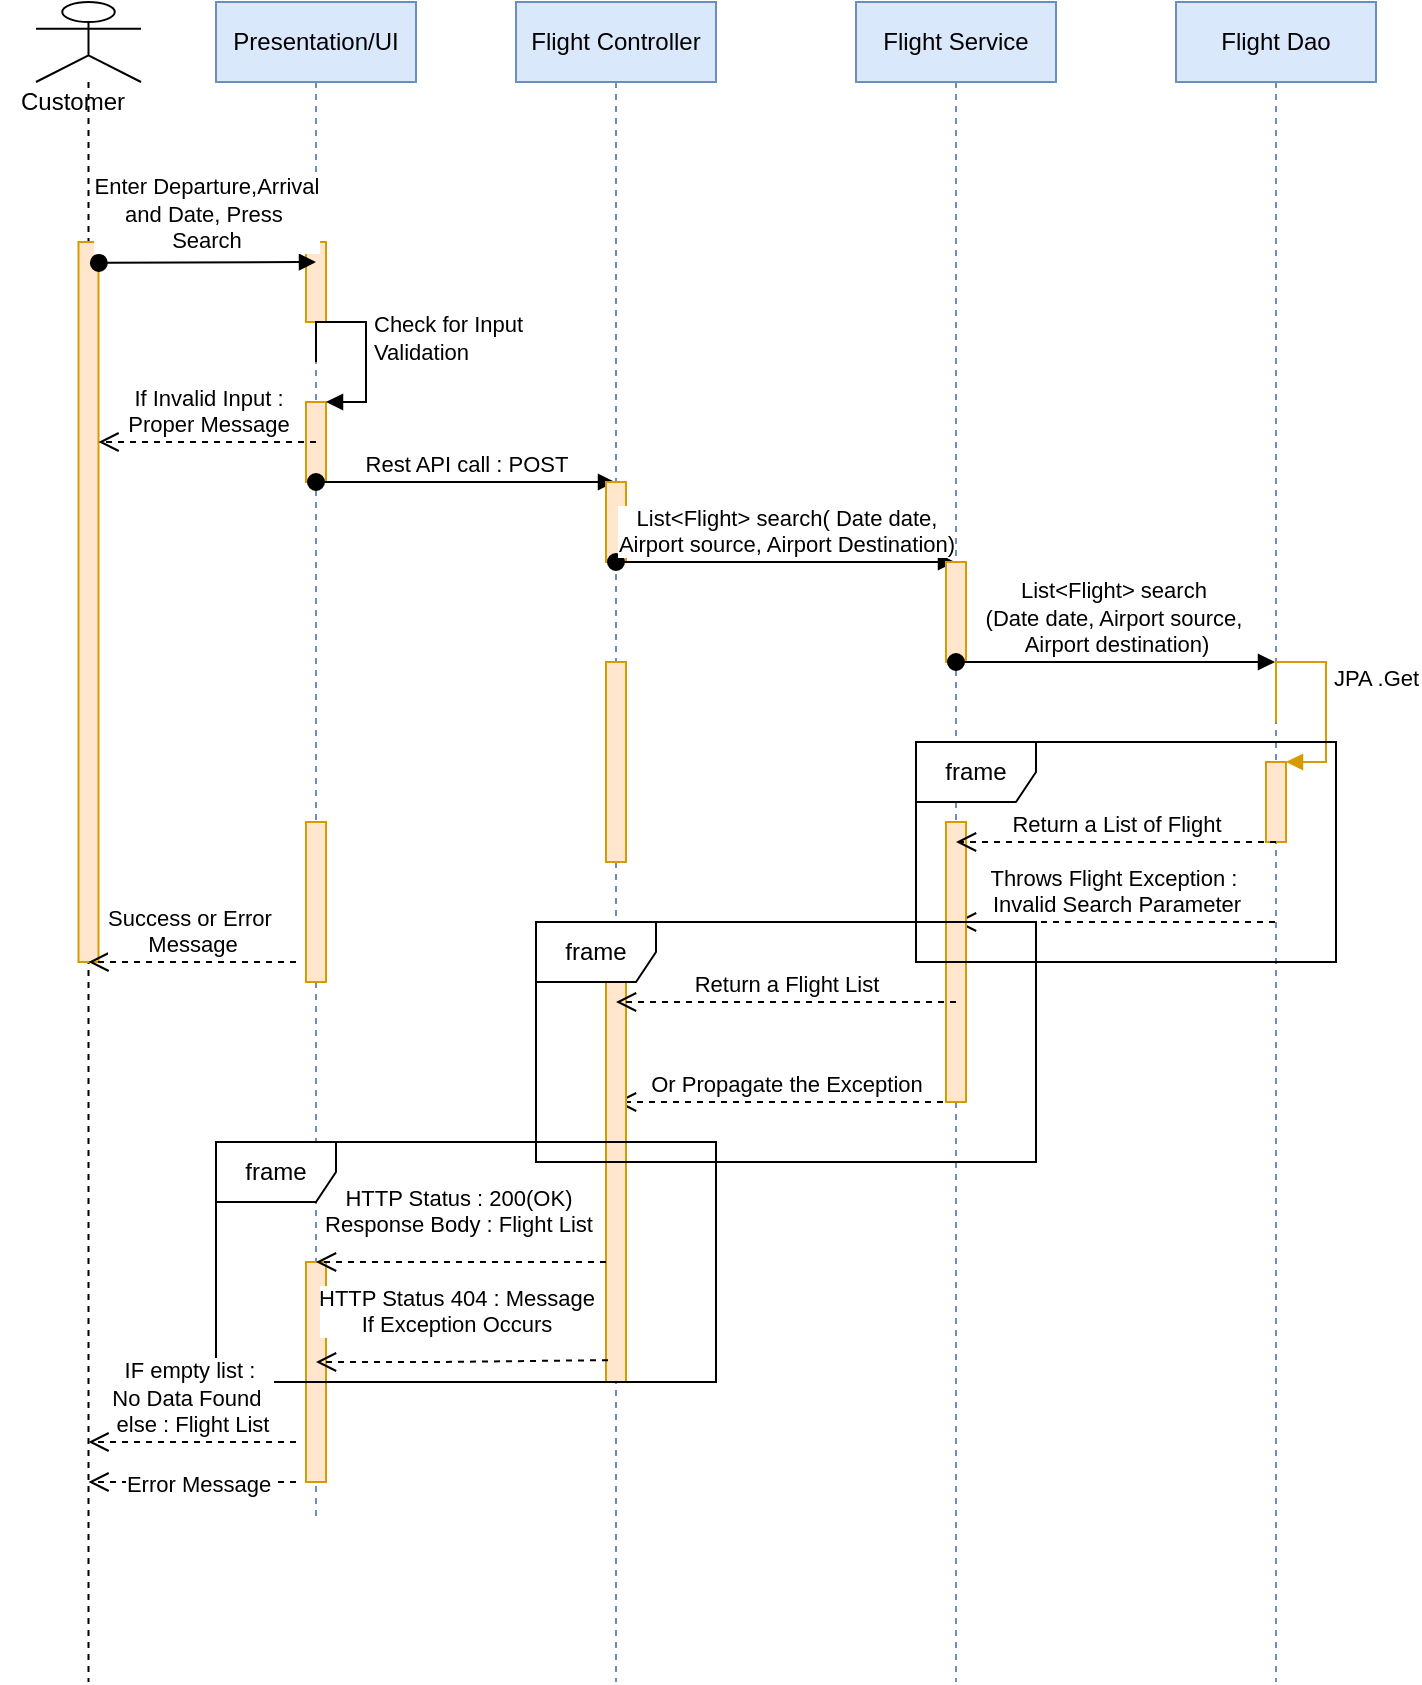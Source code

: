 <mxfile version="12.5.8" type="device"><diagram name="Page-1" id="13e1069c-82ec-6db2-03f1-153e76fe0fe0"><mxGraphModel dx="782" dy="420" grid="1" gridSize="10" guides="1" tooltips="1" connect="1" arrows="1" fold="1" page="1" pageScale="1" pageWidth="1100" pageHeight="850" background="#ffffff" math="0" shadow="0"><root><mxCell id="0"/><mxCell id="1" parent="0"/><mxCell id="0b6bDEIoGC6tNGVfW6Rn-5" value="" style="shape=umlLifeline;participant=umlActor;perimeter=lifelinePerimeter;whiteSpace=wrap;html=1;container=1;collapsible=0;recursiveResize=0;verticalAlign=top;spacingTop=36;labelBackgroundColor=#ffffff;outlineConnect=0;" vertex="1" parent="1"><mxGeometry x="70" y="80" width="52.5" height="840" as="geometry"/></mxCell><mxCell id="0b6bDEIoGC6tNGVfW6Rn-8" value="Customer" style="text;html=1;align=center;verticalAlign=middle;resizable=0;points=[];autosize=1;" vertex="1" parent="0b6bDEIoGC6tNGVfW6Rn-5"><mxGeometry x="-17.5" y="40" width="70" height="20" as="geometry"/></mxCell><mxCell id="0b6bDEIoGC6tNGVfW6Rn-31" value="" style="html=1;points=[];perimeter=orthogonalPerimeter;fillColor=#ffe6cc;strokeColor=#d79b00;" vertex="1" parent="0b6bDEIoGC6tNGVfW6Rn-5"><mxGeometry x="21.25" y="120" width="10" height="360" as="geometry"/></mxCell><mxCell id="0b6bDEIoGC6tNGVfW6Rn-9" value="Presentation/UI" style="shape=umlLifeline;perimeter=lifelinePerimeter;whiteSpace=wrap;html=1;container=1;collapsible=0;recursiveResize=0;outlineConnect=0;fillColor=#dae8fc;strokeColor=#6c8ebf;" vertex="1" parent="1"><mxGeometry x="160" y="80" width="100" height="760" as="geometry"/></mxCell><mxCell id="0b6bDEIoGC6tNGVfW6Rn-16" value="" style="html=1;points=[];perimeter=orthogonalPerimeter;fillColor=#ffe6cc;strokeColor=#d79b00;" vertex="1" parent="0b6bDEIoGC6tNGVfW6Rn-9"><mxGeometry x="45" y="120" width="10" height="40" as="geometry"/></mxCell><mxCell id="0b6bDEIoGC6tNGVfW6Rn-37" value="" style="html=1;points=[];perimeter=orthogonalPerimeter;fillColor=#ffe6cc;strokeColor=#d79b00;" vertex="1" parent="0b6bDEIoGC6tNGVfW6Rn-9"><mxGeometry x="45" y="410" width="10" height="80" as="geometry"/></mxCell><mxCell id="0b6bDEIoGC6tNGVfW6Rn-51" value="" style="html=1;points=[];perimeter=orthogonalPerimeter;fillColor=#ffe6cc;strokeColor=#d79b00;" vertex="1" parent="0b6bDEIoGC6tNGVfW6Rn-9"><mxGeometry x="45" y="200" width="10" height="40" as="geometry"/></mxCell><mxCell id="0b6bDEIoGC6tNGVfW6Rn-52" value="Check for Input&lt;br&gt;Validation" style="edgeStyle=orthogonalEdgeStyle;html=1;align=left;spacingLeft=2;endArrow=block;rounded=0;entryX=1;entryY=0;" edge="1" target="0b6bDEIoGC6tNGVfW6Rn-51" parent="0b6bDEIoGC6tNGVfW6Rn-9"><mxGeometry relative="1" as="geometry"><mxPoint x="50" y="180" as="sourcePoint"/><Array as="points"><mxPoint x="50" y="160"/><mxPoint x="75" y="160"/><mxPoint x="75" y="200"/></Array></mxGeometry></mxCell><mxCell id="0b6bDEIoGC6tNGVfW6Rn-58" value="Rest API call : POST" style="html=1;verticalAlign=bottom;startArrow=oval;startFill=1;endArrow=block;startSize=8;" edge="1" parent="0b6bDEIoGC6tNGVfW6Rn-9" target="0b6bDEIoGC6tNGVfW6Rn-10"><mxGeometry width="60" relative="1" as="geometry"><mxPoint x="50" y="240" as="sourcePoint"/><mxPoint x="110" y="240" as="targetPoint"/></mxGeometry></mxCell><mxCell id="0b6bDEIoGC6tNGVfW6Rn-82" value="" style="html=1;points=[];perimeter=orthogonalPerimeter;fillColor=#ffe6cc;strokeColor=#d79b00;" vertex="1" parent="0b6bDEIoGC6tNGVfW6Rn-9"><mxGeometry x="45" y="630" width="10" height="110" as="geometry"/></mxCell><mxCell id="0b6bDEIoGC6tNGVfW6Rn-10" value="Flight Controller" style="shape=umlLifeline;perimeter=lifelinePerimeter;whiteSpace=wrap;html=1;container=1;collapsible=0;recursiveResize=0;outlineConnect=0;fillColor=#dae8fc;strokeColor=#6c8ebf;" vertex="1" parent="1"><mxGeometry x="310" y="80" width="100" height="840" as="geometry"/></mxCell><mxCell id="0b6bDEIoGC6tNGVfW6Rn-29" value="" style="html=1;points=[];perimeter=orthogonalPerimeter;fillColor=#ffe6cc;strokeColor=#d79b00;" vertex="1" parent="0b6bDEIoGC6tNGVfW6Rn-10"><mxGeometry x="45" y="330" width="10" height="100" as="geometry"/></mxCell><mxCell id="0b6bDEIoGC6tNGVfW6Rn-59" value="" style="html=1;points=[];perimeter=orthogonalPerimeter;fillColor=#ffe6cc;strokeColor=#d79b00;" vertex="1" parent="0b6bDEIoGC6tNGVfW6Rn-10"><mxGeometry x="45" y="240" width="10" height="40" as="geometry"/></mxCell><mxCell id="0b6bDEIoGC6tNGVfW6Rn-60" value="List&amp;lt;Flight&amp;gt; search( Date date,&lt;br&gt;Airport source, Airport Destination)" style="html=1;verticalAlign=bottom;startArrow=oval;startFill=1;endArrow=block;startSize=8;" edge="1" parent="0b6bDEIoGC6tNGVfW6Rn-10" target="0b6bDEIoGC6tNGVfW6Rn-11"><mxGeometry width="60" relative="1" as="geometry"><mxPoint x="50" y="280" as="sourcePoint"/><mxPoint x="110" y="280" as="targetPoint"/></mxGeometry></mxCell><mxCell id="0b6bDEIoGC6tNGVfW6Rn-72" value="Or Propagate the Exception" style="html=1;verticalAlign=bottom;endArrow=open;dashed=1;endSize=8;" edge="1" parent="0b6bDEIoGC6tNGVfW6Rn-10" source="0b6bDEIoGC6tNGVfW6Rn-11"><mxGeometry relative="1" as="geometry"><mxPoint x="130" y="550" as="sourcePoint"/><mxPoint x="50" y="550" as="targetPoint"/></mxGeometry></mxCell><mxCell id="0b6bDEIoGC6tNGVfW6Rn-74" value="" style="html=1;points=[];perimeter=orthogonalPerimeter;fillColor=#ffe6cc;strokeColor=#d79b00;" vertex="1" parent="0b6bDEIoGC6tNGVfW6Rn-10"><mxGeometry x="45" y="480" width="10" height="210" as="geometry"/></mxCell><mxCell id="0b6bDEIoGC6tNGVfW6Rn-11" value="Flight Service" style="shape=umlLifeline;perimeter=lifelinePerimeter;whiteSpace=wrap;html=1;container=1;collapsible=0;recursiveResize=0;outlineConnect=0;fillColor=#dae8fc;strokeColor=#6c8ebf;" vertex="1" parent="1"><mxGeometry x="480" y="80" width="100" height="840" as="geometry"/></mxCell><mxCell id="0b6bDEIoGC6tNGVfW6Rn-61" value="" style="html=1;points=[];perimeter=orthogonalPerimeter;fillColor=#ffe6cc;strokeColor=#d79b00;" vertex="1" parent="0b6bDEIoGC6tNGVfW6Rn-11"><mxGeometry x="45" y="280" width="10" height="50" as="geometry"/></mxCell><mxCell id="0b6bDEIoGC6tNGVfW6Rn-62" value="List&amp;lt;Flight&amp;gt; search&amp;nbsp;&lt;br&gt;(Date date, Airport source,&amp;nbsp;&lt;br&gt;Airport destination)" style="html=1;verticalAlign=bottom;startArrow=oval;startFill=1;endArrow=block;startSize=8;" edge="1" parent="0b6bDEIoGC6tNGVfW6Rn-11" target="0b6bDEIoGC6tNGVfW6Rn-12"><mxGeometry width="60" relative="1" as="geometry"><mxPoint x="50" y="330" as="sourcePoint"/><mxPoint x="110" y="330" as="targetPoint"/></mxGeometry></mxCell><mxCell id="0b6bDEIoGC6tNGVfW6Rn-66" value="Throws Flight Exception :&amp;nbsp;&lt;br&gt;Invalid Search Parameter" style="html=1;verticalAlign=bottom;endArrow=open;dashed=1;endSize=8;" edge="1" parent="0b6bDEIoGC6tNGVfW6Rn-11" source="0b6bDEIoGC6tNGVfW6Rn-12"><mxGeometry relative="1" as="geometry"><mxPoint x="130" y="460" as="sourcePoint"/><mxPoint x="50" y="460" as="targetPoint"/></mxGeometry></mxCell><mxCell id="0b6bDEIoGC6tNGVfW6Rn-68" value="" style="html=1;points=[];perimeter=orthogonalPerimeter;fillColor=#ffe6cc;strokeColor=#d79b00;" vertex="1" parent="0b6bDEIoGC6tNGVfW6Rn-11"><mxGeometry x="45" y="410" width="10" height="140" as="geometry"/></mxCell><mxCell id="0b6bDEIoGC6tNGVfW6Rn-12" value="Flight Dao" style="shape=umlLifeline;perimeter=lifelinePerimeter;whiteSpace=wrap;html=1;container=1;collapsible=0;recursiveResize=0;outlineConnect=0;fillColor=#dae8fc;strokeColor=#6c8ebf;" vertex="1" parent="1"><mxGeometry x="640" y="80" width="100" height="840" as="geometry"/></mxCell><mxCell id="0b6bDEIoGC6tNGVfW6Rn-63" value="" style="html=1;points=[];perimeter=orthogonalPerimeter;fillColor=#ffe6cc;strokeColor=#d79b00;" vertex="1" parent="0b6bDEIoGC6tNGVfW6Rn-12"><mxGeometry x="45" y="380" width="10" height="40" as="geometry"/></mxCell><mxCell id="0b6bDEIoGC6tNGVfW6Rn-64" value="JPA .Get" style="edgeStyle=orthogonalEdgeStyle;html=1;align=left;spacingLeft=2;endArrow=block;rounded=0;entryX=1;entryY=0;fillColor=#ffe6cc;strokeColor=#d79b00;" edge="1" target="0b6bDEIoGC6tNGVfW6Rn-63" parent="0b6bDEIoGC6tNGVfW6Rn-12"><mxGeometry relative="1" as="geometry"><mxPoint x="50" y="360" as="sourcePoint"/><Array as="points"><mxPoint x="50" y="330"/><mxPoint x="75" y="330"/><mxPoint x="75" y="380"/></Array></mxGeometry></mxCell><mxCell id="0b6bDEIoGC6tNGVfW6Rn-33" value="HTTP Status : 200(OK)&lt;br&gt;Response Body : Flight List" style="html=1;verticalAlign=bottom;endArrow=open;dashed=1;endSize=8;" edge="1" parent="1" target="0b6bDEIoGC6tNGVfW6Rn-9"><mxGeometry x="0.031" y="-10" relative="1" as="geometry"><mxPoint x="355" y="710" as="sourcePoint"/><mxPoint x="280" y="500" as="targetPoint"/><Array as="points"><mxPoint x="280" y="710"/></Array><mxPoint as="offset"/></mxGeometry></mxCell><mxCell id="0b6bDEIoGC6tNGVfW6Rn-34" value="HTTP Status 404 : Message&lt;br&gt;If Exception Occurs" style="html=1;verticalAlign=bottom;endArrow=open;dashed=1;endSize=8;exitX=0.1;exitY=0.948;exitDx=0;exitDy=0;exitPerimeter=0;" edge="1" parent="1" source="0b6bDEIoGC6tNGVfW6Rn-74" target="0b6bDEIoGC6tNGVfW6Rn-9"><mxGeometry x="0.174" y="-14" relative="1" as="geometry"><mxPoint x="360" y="540" as="sourcePoint"/><mxPoint x="200" y="510" as="targetPoint"/><Array as="points"><mxPoint x="270" y="760"/></Array><mxPoint x="10" y="4" as="offset"/></mxGeometry></mxCell><mxCell id="0b6bDEIoGC6tNGVfW6Rn-36" value="frame" style="shape=umlFrame;whiteSpace=wrap;html=1;" vertex="1" parent="1"><mxGeometry x="510" y="450" width="210" height="110" as="geometry"/></mxCell><mxCell id="0b6bDEIoGC6tNGVfW6Rn-38" value="Success or Error&amp;nbsp;&lt;br&gt;Message" style="html=1;verticalAlign=bottom;endArrow=open;dashed=1;endSize=8;" edge="1" parent="1" target="0b6bDEIoGC6tNGVfW6Rn-5"><mxGeometry relative="1" as="geometry"><mxPoint x="200" y="560" as="sourcePoint"/><mxPoint x="120" y="560" as="targetPoint"/></mxGeometry></mxCell><mxCell id="0b6bDEIoGC6tNGVfW6Rn-15" value="Enter Departure,Arrival&lt;br&gt;and Date, Press&amp;nbsp;&lt;br&gt;Search" style="html=1;verticalAlign=bottom;startArrow=oval;startFill=1;endArrow=block;startSize=8;exitX=1.017;exitY=0.029;exitDx=0;exitDy=0;exitPerimeter=0;" edge="1" parent="1" source="0b6bDEIoGC6tNGVfW6Rn-31"><mxGeometry x="-0.019" y="2" width="60" relative="1" as="geometry"><mxPoint x="90" y="160" as="sourcePoint"/><mxPoint x="210" y="210" as="targetPoint"/><mxPoint as="offset"/></mxGeometry></mxCell><mxCell id="0b6bDEIoGC6tNGVfW6Rn-53" value="If Invalid Input :&lt;br&gt;Proper Message" style="html=1;verticalAlign=bottom;endArrow=open;dashed=1;endSize=8;" edge="1" parent="1" target="0b6bDEIoGC6tNGVfW6Rn-31"><mxGeometry relative="1" as="geometry"><mxPoint x="210" y="300" as="sourcePoint"/><mxPoint x="130" y="300" as="targetPoint"/></mxGeometry></mxCell><mxCell id="0b6bDEIoGC6tNGVfW6Rn-65" value="Return a List of Flight" style="html=1;verticalAlign=bottom;endArrow=open;dashed=1;endSize=8;" edge="1" parent="1" target="0b6bDEIoGC6tNGVfW6Rn-11"><mxGeometry relative="1" as="geometry"><mxPoint x="690" y="500" as="sourcePoint"/><mxPoint x="610" y="500" as="targetPoint"/></mxGeometry></mxCell><mxCell id="0b6bDEIoGC6tNGVfW6Rn-71" value="Return a Flight List" style="html=1;verticalAlign=bottom;endArrow=open;dashed=1;endSize=8;" edge="1" parent="1" target="0b6bDEIoGC6tNGVfW6Rn-10"><mxGeometry relative="1" as="geometry"><mxPoint x="530" y="580" as="sourcePoint"/><mxPoint x="450" y="580" as="targetPoint"/></mxGeometry></mxCell><mxCell id="0b6bDEIoGC6tNGVfW6Rn-73" value="frame" style="shape=umlFrame;whiteSpace=wrap;html=1;" vertex="1" parent="1"><mxGeometry x="320" y="540" width="250" height="120" as="geometry"/></mxCell><mxCell id="0b6bDEIoGC6tNGVfW6Rn-81" value="frame" style="shape=umlFrame;whiteSpace=wrap;html=1;" vertex="1" parent="1"><mxGeometry x="160" y="650" width="250" height="120" as="geometry"/></mxCell><mxCell id="0b6bDEIoGC6tNGVfW6Rn-83" value="IF empty list :&amp;nbsp;&lt;br&gt;No Data Found&amp;nbsp;&amp;nbsp;&lt;br&gt;else : Flight List" style="html=1;verticalAlign=bottom;endArrow=open;dashed=1;endSize=8;" edge="1" parent="1" target="0b6bDEIoGC6tNGVfW6Rn-5"><mxGeometry relative="1" as="geometry"><mxPoint x="200" y="800" as="sourcePoint"/><mxPoint x="120" y="800" as="targetPoint"/></mxGeometry></mxCell><mxCell id="0b6bDEIoGC6tNGVfW6Rn-88" value="Error Message" style="html=1;verticalAlign=bottom;endArrow=open;dashed=1;endSize=8;" edge="1" parent="1" target="0b6bDEIoGC6tNGVfW6Rn-5"><mxGeometry x="-0.041" y="10" relative="1" as="geometry"><mxPoint x="200" y="820" as="sourcePoint"/><mxPoint x="120" y="820" as="targetPoint"/><mxPoint as="offset"/></mxGeometry></mxCell></root></mxGraphModel></diagram></mxfile>